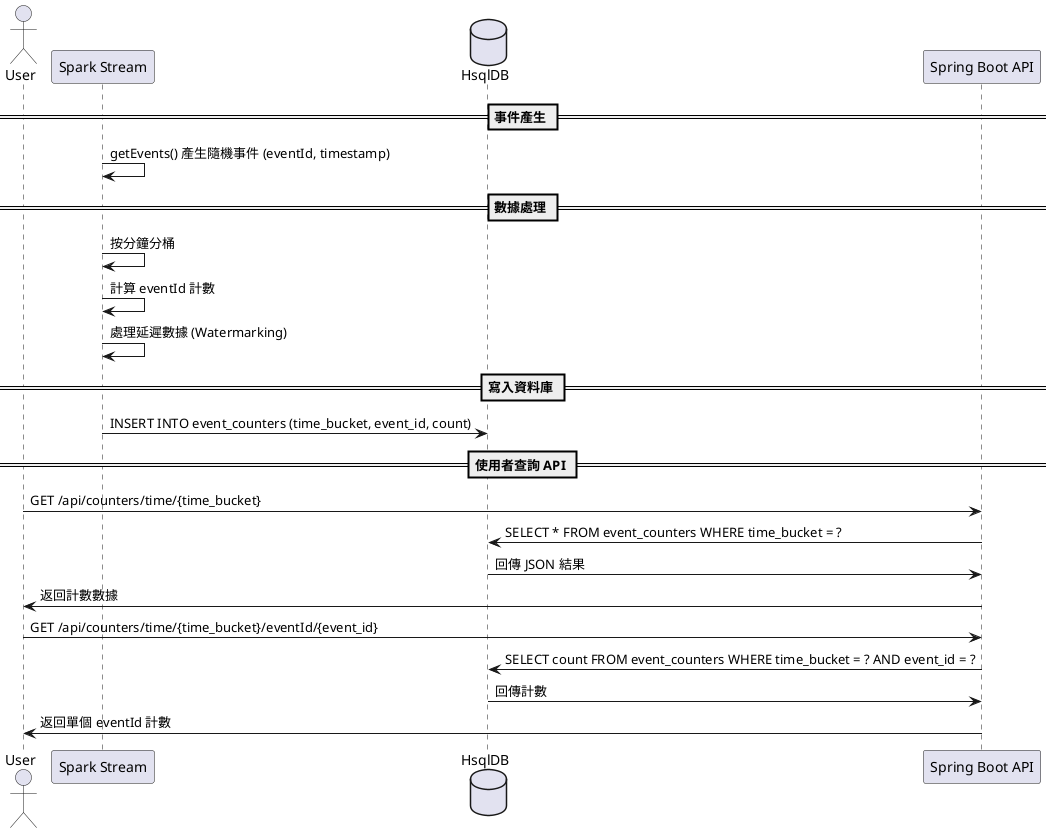 @startuml
actor User
participant "Spark Stream" as Spark
database "HsqlDB" as DB
participant "Spring Boot API" as API

== 事件產生 ==
Spark -> Spark: getEvents() 產生隨機事件 (eventId, timestamp)

== 數據處理 ==
Spark -> Spark: 按分鐘分桶
Spark -> Spark: 計算 eventId 計數
Spark -> Spark: 處理延遲數據 (Watermarking)

== 寫入資料庫 ==
Spark -> DB: INSERT INTO event_counters (time_bucket, event_id, count)

== 使用者查詢 API ==
User -> API: GET /api/counters/time/{time_bucket}
API -> DB: SELECT * FROM event_counters WHERE time_bucket = ?
DB -> API: 回傳 JSON 結果
API -> User: 返回計數數據

User -> API: GET /api/counters/time/{time_bucket}/eventId/{event_id}
API -> DB: SELECT count FROM event_counters WHERE time_bucket = ? AND event_id = ?
DB -> API: 回傳計數
API -> User: 返回單個 eventId 計數

@enduml